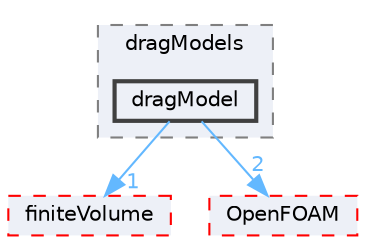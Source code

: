 digraph "src/phaseSystemModels/twoPhaseEuler/twoPhaseSystem/interfacialModels/dragModels/dragModel"
{
 // LATEX_PDF_SIZE
  bgcolor="transparent";
  edge [fontname=Helvetica,fontsize=10,labelfontname=Helvetica,labelfontsize=10];
  node [fontname=Helvetica,fontsize=10,shape=box,height=0.2,width=0.4];
  compound=true
  subgraph clusterdir_b837bcfd13fa7ab2eb36015b2b5fd0b5 {
    graph [ bgcolor="#edf0f7", pencolor="grey50", label="dragModels", fontname=Helvetica,fontsize=10 style="filled,dashed", URL="dir_b837bcfd13fa7ab2eb36015b2b5fd0b5.html",tooltip=""]
  dir_48fb75dff152f76612e11721b2f96dd3 [label="dragModel", fillcolor="#edf0f7", color="grey25", style="filled,bold", URL="dir_48fb75dff152f76612e11721b2f96dd3.html",tooltip=""];
  }
  dir_9bd15774b555cf7259a6fa18f99fe99b [label="finiteVolume", fillcolor="#edf0f7", color="red", style="filled,dashed", URL="dir_9bd15774b555cf7259a6fa18f99fe99b.html",tooltip=""];
  dir_c5473ff19b20e6ec4dfe5c310b3778a8 [label="OpenFOAM", fillcolor="#edf0f7", color="red", style="filled,dashed", URL="dir_c5473ff19b20e6ec4dfe5c310b3778a8.html",tooltip=""];
  dir_48fb75dff152f76612e11721b2f96dd3->dir_9bd15774b555cf7259a6fa18f99fe99b [headlabel="1", labeldistance=1.5 headhref="dir_001041_001387.html" href="dir_001041_001387.html" color="steelblue1" fontcolor="steelblue1"];
  dir_48fb75dff152f76612e11721b2f96dd3->dir_c5473ff19b20e6ec4dfe5c310b3778a8 [headlabel="2", labeldistance=1.5 headhref="dir_001041_002695.html" href="dir_001041_002695.html" color="steelblue1" fontcolor="steelblue1"];
}
